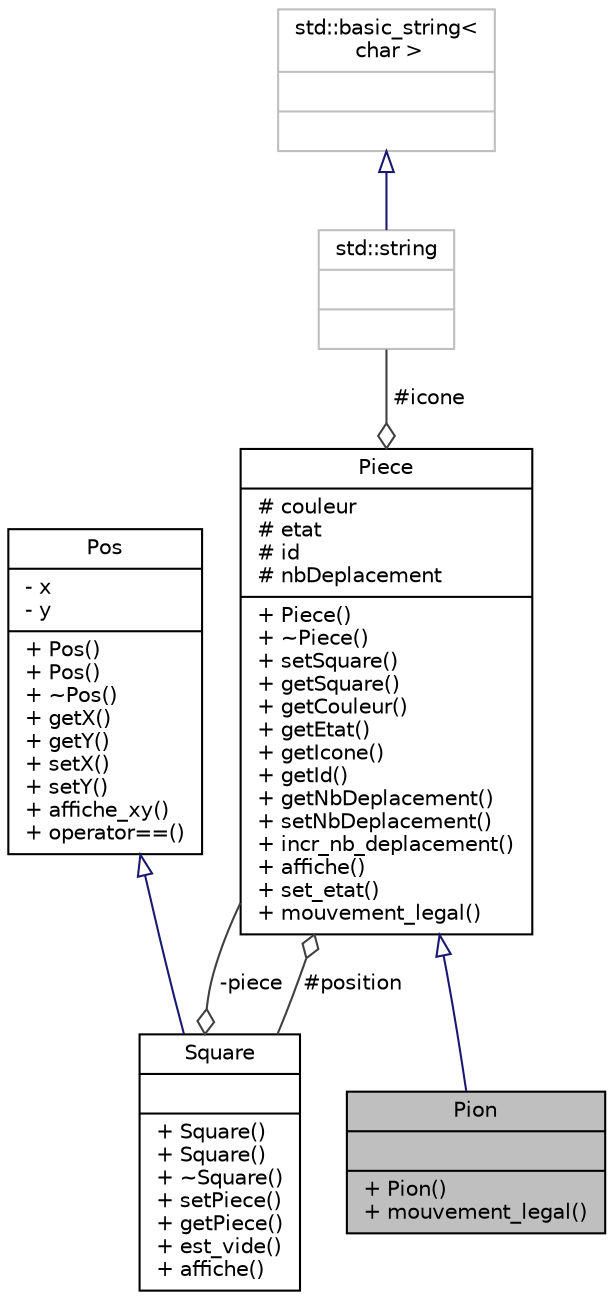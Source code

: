 digraph "Pion"
{
 // LATEX_PDF_SIZE
  edge [fontname="Helvetica",fontsize="10",labelfontname="Helvetica",labelfontsize="10"];
  node [fontname="Helvetica",fontsize="10",shape=record];
  Node1 [label="{Pion\n||+ Pion()\l+ mouvement_legal()\l}",height=0.2,width=0.4,color="black", fillcolor="grey75", style="filled", fontcolor="black",tooltip=" "];
  Node2 -> Node1 [dir="back",color="midnightblue",fontsize="10",style="solid",arrowtail="onormal",fontname="Helvetica"];
  Node2 [label="{Piece\n|# couleur\l# etat\l# id\l# nbDeplacement\l|+ Piece()\l+ ~Piece()\l+ setSquare()\l+ getSquare()\l+ getCouleur()\l+ getEtat()\l+ getIcone()\l+ getId()\l+ getNbDeplacement()\l+ setNbDeplacement()\l+ incr_nb_deplacement()\l+ affiche()\l+ set_etat()\l+ mouvement_legal()\l}",height=0.2,width=0.4,color="black", fillcolor="white", style="filled",URL="$classPiece.html",tooltip="Classe abstraite représentant une pièce du jeu d'échecs."];
  Node3 -> Node2 [color="grey25",fontsize="10",style="solid",label=" #icone" ,arrowhead="odiamond",fontname="Helvetica"];
  Node3 [label="{std::string\n||}",height=0.2,width=0.4,color="grey75", fillcolor="white", style="filled",tooltip="STL class."];
  Node4 -> Node3 [dir="back",color="midnightblue",fontsize="10",style="solid",arrowtail="onormal",fontname="Helvetica"];
  Node4 [label="{std::basic_string\<\l char \>\n||}",height=0.2,width=0.4,color="grey75", fillcolor="white", style="filled",tooltip="STL class."];
  Node5 -> Node2 [color="grey25",fontsize="10",style="solid",label=" #position" ,arrowhead="odiamond",fontname="Helvetica"];
  Node5 [label="{Square\n||+ Square()\l+ Square()\l+ ~Square()\l+ setPiece()\l+ getPiece()\l+ est_vide()\l+ affiche()\l}",height=0.2,width=0.4,color="black", fillcolor="white", style="filled",URL="$classSquare.html",tooltip="Classe représentant une case d'un plateau de jeu."];
  Node6 -> Node5 [dir="back",color="midnightblue",fontsize="10",style="solid",arrowtail="onormal",fontname="Helvetica"];
  Node6 [label="{Pos\n|- x\l- y\l|+ Pos()\l+ Pos()\l+ ~Pos()\l+ getX()\l+ getY()\l+ setX()\l+ setY()\l+ affiche_xy()\l+ operator==()\l}",height=0.2,width=0.4,color="black", fillcolor="white", style="filled",URL="$classPos.html",tooltip="Classe représentant une position dans un espace bidimensionnel."];
  Node2 -> Node5 [color="grey25",fontsize="10",style="solid",label=" -piece" ,arrowhead="odiamond",fontname="Helvetica"];
}
